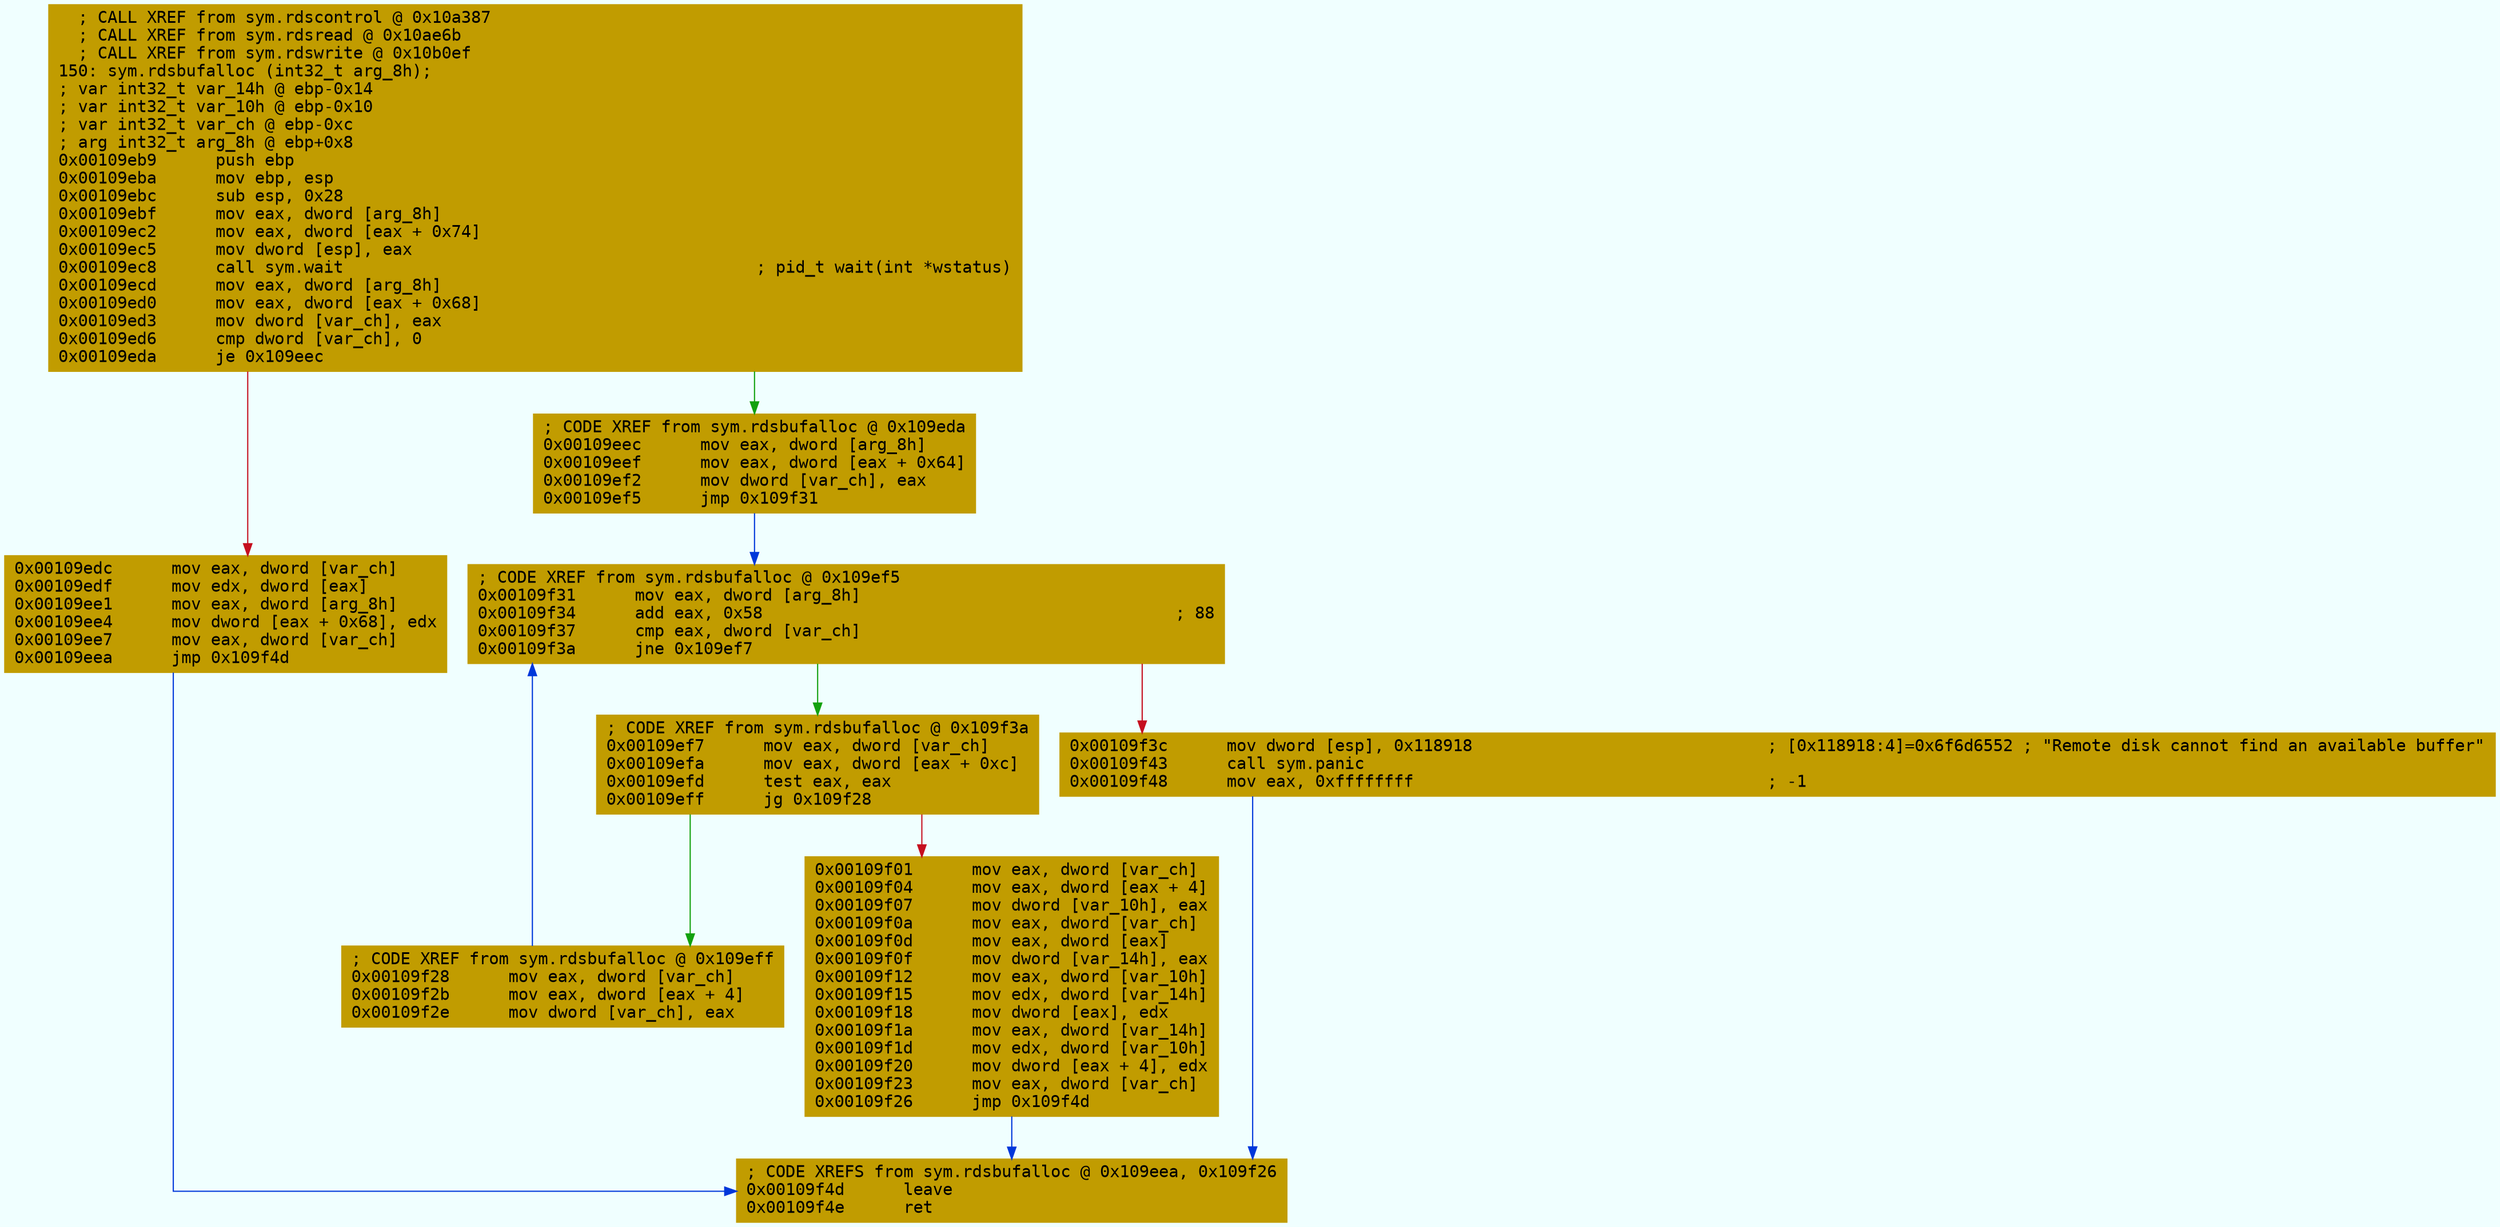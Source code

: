 digraph code {
	graph [bgcolor=azure fontsize=8 fontname="Courier" splines="ortho"];
	node [fillcolor=gray style=filled shape=box];
	edge [arrowhead="normal"];
	"0x00109eb9" [URL="sym.rdsbufalloc/0x00109eb9", fillcolor="#c19c00",color="#c19c00", fontname="Courier",label="  ; CALL XREF from sym.rdscontrol @ 0x10a387\l  ; CALL XREF from sym.rdsread @ 0x10ae6b\l  ; CALL XREF from sym.rdswrite @ 0x10b0ef\l150: sym.rdsbufalloc (int32_t arg_8h);\l; var int32_t var_14h @ ebp-0x14\l; var int32_t var_10h @ ebp-0x10\l; var int32_t var_ch @ ebp-0xc\l; arg int32_t arg_8h @ ebp+0x8\l0x00109eb9      push ebp\l0x00109eba      mov ebp, esp\l0x00109ebc      sub esp, 0x28\l0x00109ebf      mov eax, dword [arg_8h]\l0x00109ec2      mov eax, dword [eax + 0x74]\l0x00109ec5      mov dword [esp], eax\l0x00109ec8      call sym.wait                                          ; pid_t wait(int *wstatus)\l0x00109ecd      mov eax, dword [arg_8h]\l0x00109ed0      mov eax, dword [eax + 0x68]\l0x00109ed3      mov dword [var_ch], eax\l0x00109ed6      cmp dword [var_ch], 0\l0x00109eda      je 0x109eec\l"]
	"0x00109edc" [URL="sym.rdsbufalloc/0x00109edc", fillcolor="#c19c00",color="#c19c00", fontname="Courier",label="0x00109edc      mov eax, dword [var_ch]\l0x00109edf      mov edx, dword [eax]\l0x00109ee1      mov eax, dword [arg_8h]\l0x00109ee4      mov dword [eax + 0x68], edx\l0x00109ee7      mov eax, dword [var_ch]\l0x00109eea      jmp 0x109f4d\l"]
	"0x00109eec" [URL="sym.rdsbufalloc/0x00109eec", fillcolor="#c19c00",color="#c19c00", fontname="Courier",label="; CODE XREF from sym.rdsbufalloc @ 0x109eda\l0x00109eec      mov eax, dword [arg_8h]\l0x00109eef      mov eax, dword [eax + 0x64]\l0x00109ef2      mov dword [var_ch], eax\l0x00109ef5      jmp 0x109f31\l"]
	"0x00109ef7" [URL="sym.rdsbufalloc/0x00109ef7", fillcolor="#c19c00",color="#c19c00", fontname="Courier",label="; CODE XREF from sym.rdsbufalloc @ 0x109f3a\l0x00109ef7      mov eax, dword [var_ch]\l0x00109efa      mov eax, dword [eax + 0xc]\l0x00109efd      test eax, eax\l0x00109eff      jg 0x109f28\l"]
	"0x00109f01" [URL="sym.rdsbufalloc/0x00109f01", fillcolor="#c19c00",color="#c19c00", fontname="Courier",label="0x00109f01      mov eax, dword [var_ch]\l0x00109f04      mov eax, dword [eax + 4]\l0x00109f07      mov dword [var_10h], eax\l0x00109f0a      mov eax, dword [var_ch]\l0x00109f0d      mov eax, dword [eax]\l0x00109f0f      mov dword [var_14h], eax\l0x00109f12      mov eax, dword [var_10h]\l0x00109f15      mov edx, dword [var_14h]\l0x00109f18      mov dword [eax], edx\l0x00109f1a      mov eax, dword [var_14h]\l0x00109f1d      mov edx, dword [var_10h]\l0x00109f20      mov dword [eax + 4], edx\l0x00109f23      mov eax, dword [var_ch]\l0x00109f26      jmp 0x109f4d\l"]
	"0x00109f28" [URL="sym.rdsbufalloc/0x00109f28", fillcolor="#c19c00",color="#c19c00", fontname="Courier",label="; CODE XREF from sym.rdsbufalloc @ 0x109eff\l0x00109f28      mov eax, dword [var_ch]\l0x00109f2b      mov eax, dword [eax + 4]\l0x00109f2e      mov dword [var_ch], eax\l"]
	"0x00109f31" [URL="sym.rdsbufalloc/0x00109f31", fillcolor="#c19c00",color="#c19c00", fontname="Courier",label="; CODE XREF from sym.rdsbufalloc @ 0x109ef5\l0x00109f31      mov eax, dword [arg_8h]\l0x00109f34      add eax, 0x58                                          ; 88\l0x00109f37      cmp eax, dword [var_ch]\l0x00109f3a      jne 0x109ef7\l"]
	"0x00109f3c" [URL="sym.rdsbufalloc/0x00109f3c", fillcolor="#c19c00",color="#c19c00", fontname="Courier",label="0x00109f3c      mov dword [esp], 0x118918                              ; [0x118918:4]=0x6f6d6552 ; \"Remote disk cannot find an available buffer\"\l0x00109f43      call sym.panic\l0x00109f48      mov eax, 0xffffffff                                    ; -1\l"]
	"0x00109f4d" [URL="sym.rdsbufalloc/0x00109f4d", fillcolor="#c19c00",color="#c19c00", fontname="Courier",label="; CODE XREFS from sym.rdsbufalloc @ 0x109eea, 0x109f26\l0x00109f4d      leave\l0x00109f4e      ret\l"]
        "0x00109eb9" -> "0x00109eec" [color="#13a10e"];
        "0x00109eb9" -> "0x00109edc" [color="#c50f1f"];
        "0x00109edc" -> "0x00109f4d" [color="#0037da"];
        "0x00109eec" -> "0x00109f31" [color="#0037da"];
        "0x00109ef7" -> "0x00109f28" [color="#13a10e"];
        "0x00109ef7" -> "0x00109f01" [color="#c50f1f"];
        "0x00109f01" -> "0x00109f4d" [color="#0037da"];
        "0x00109f28" -> "0x00109f31" [color="#0037da"];
        "0x00109f31" -> "0x00109ef7" [color="#13a10e"];
        "0x00109f31" -> "0x00109f3c" [color="#c50f1f"];
        "0x00109f3c" -> "0x00109f4d" [color="#0037da"];
}
